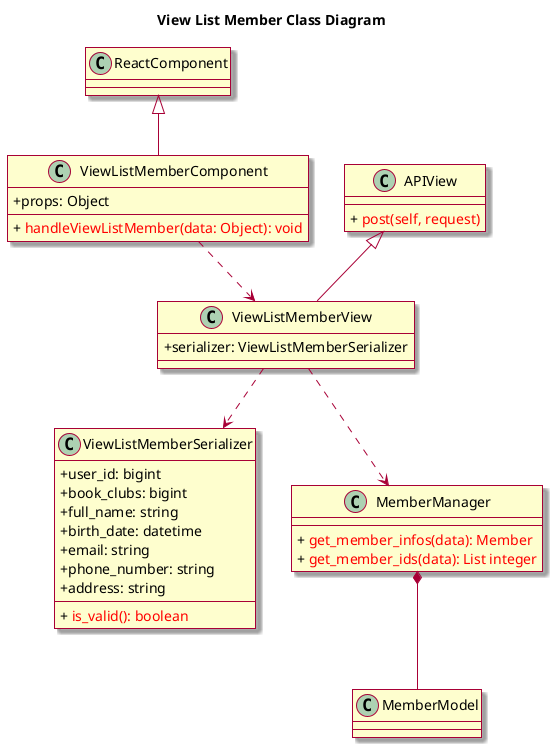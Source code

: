 @startuml
skin rose
skinparam classAttributeIconSize 0

title View List Member Class Diagram
class ReactComponent

class ViewListMemberComponent {
	+ props: Object
	+ {method} <color:red> handleViewListMember(data: Object): void
}

class ViewListMemberView {
	+ serializer: ViewListMemberSerializer
}


class APIView {
	+ {method} <color:red> post(self, request)
}

class ViewListMemberSerializer {
	+ user_id: bigint
    + book_clubs: bigint
    + full_name: string
    + birth_date: datetime 
    + email: string
    + phone_number: string
    + address: string
	+ {method} <color:red> is_valid(): boolean
}
class MemberManager {
	+ {method} <color:red> get_member_infos(data): Member
	+ {method} <color:red> get_member_ids(data): List integer
}

class MemberModel {
}


ReactComponent <|-- ViewListMemberComponent
APIView <|-- ViewListMemberView
ViewListMemberComponent ..> ViewListMemberView
ViewListMemberView ..> ViewListMemberSerializer
ViewListMemberView ..> MemberManager
MemberManager *-- MemberModel

@enduml
